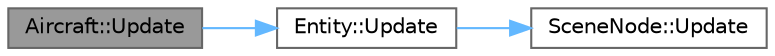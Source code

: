 digraph "Aircraft::Update"
{
 // LATEX_PDF_SIZE
  bgcolor="transparent";
  edge [fontname=Helvetica,fontsize=10,labelfontname=Helvetica,labelfontsize=10];
  node [fontname=Helvetica,fontsize=10,shape=box,height=0.2,width=0.4];
  rankdir="LR";
  Node1 [label="Aircraft::Update",height=0.2,width=0.4,color="gray40", fillcolor="grey60", style="filled", fontcolor="black",tooltip="Simple script that prevents going out of bounds."];
  Node1 -> Node2 [color="steelblue1",style="solid"];
  Node2 [label="Entity::Update",height=0.2,width=0.4,color="grey40", fillcolor="white", style="filled",URL="$class_entity.html#ac4025ea862585a94f6e27cecfae9423e",tooltip=" "];
  Node2 -> Node3 [color="steelblue1",style="solid"];
  Node3 [label="SceneNode::Update",height=0.2,width=0.4,color="grey40", fillcolor="white", style="filled",URL="$class_scene_node.html#aa801e799edb585d7e371ffacf4786f94",tooltip=" "];
}
